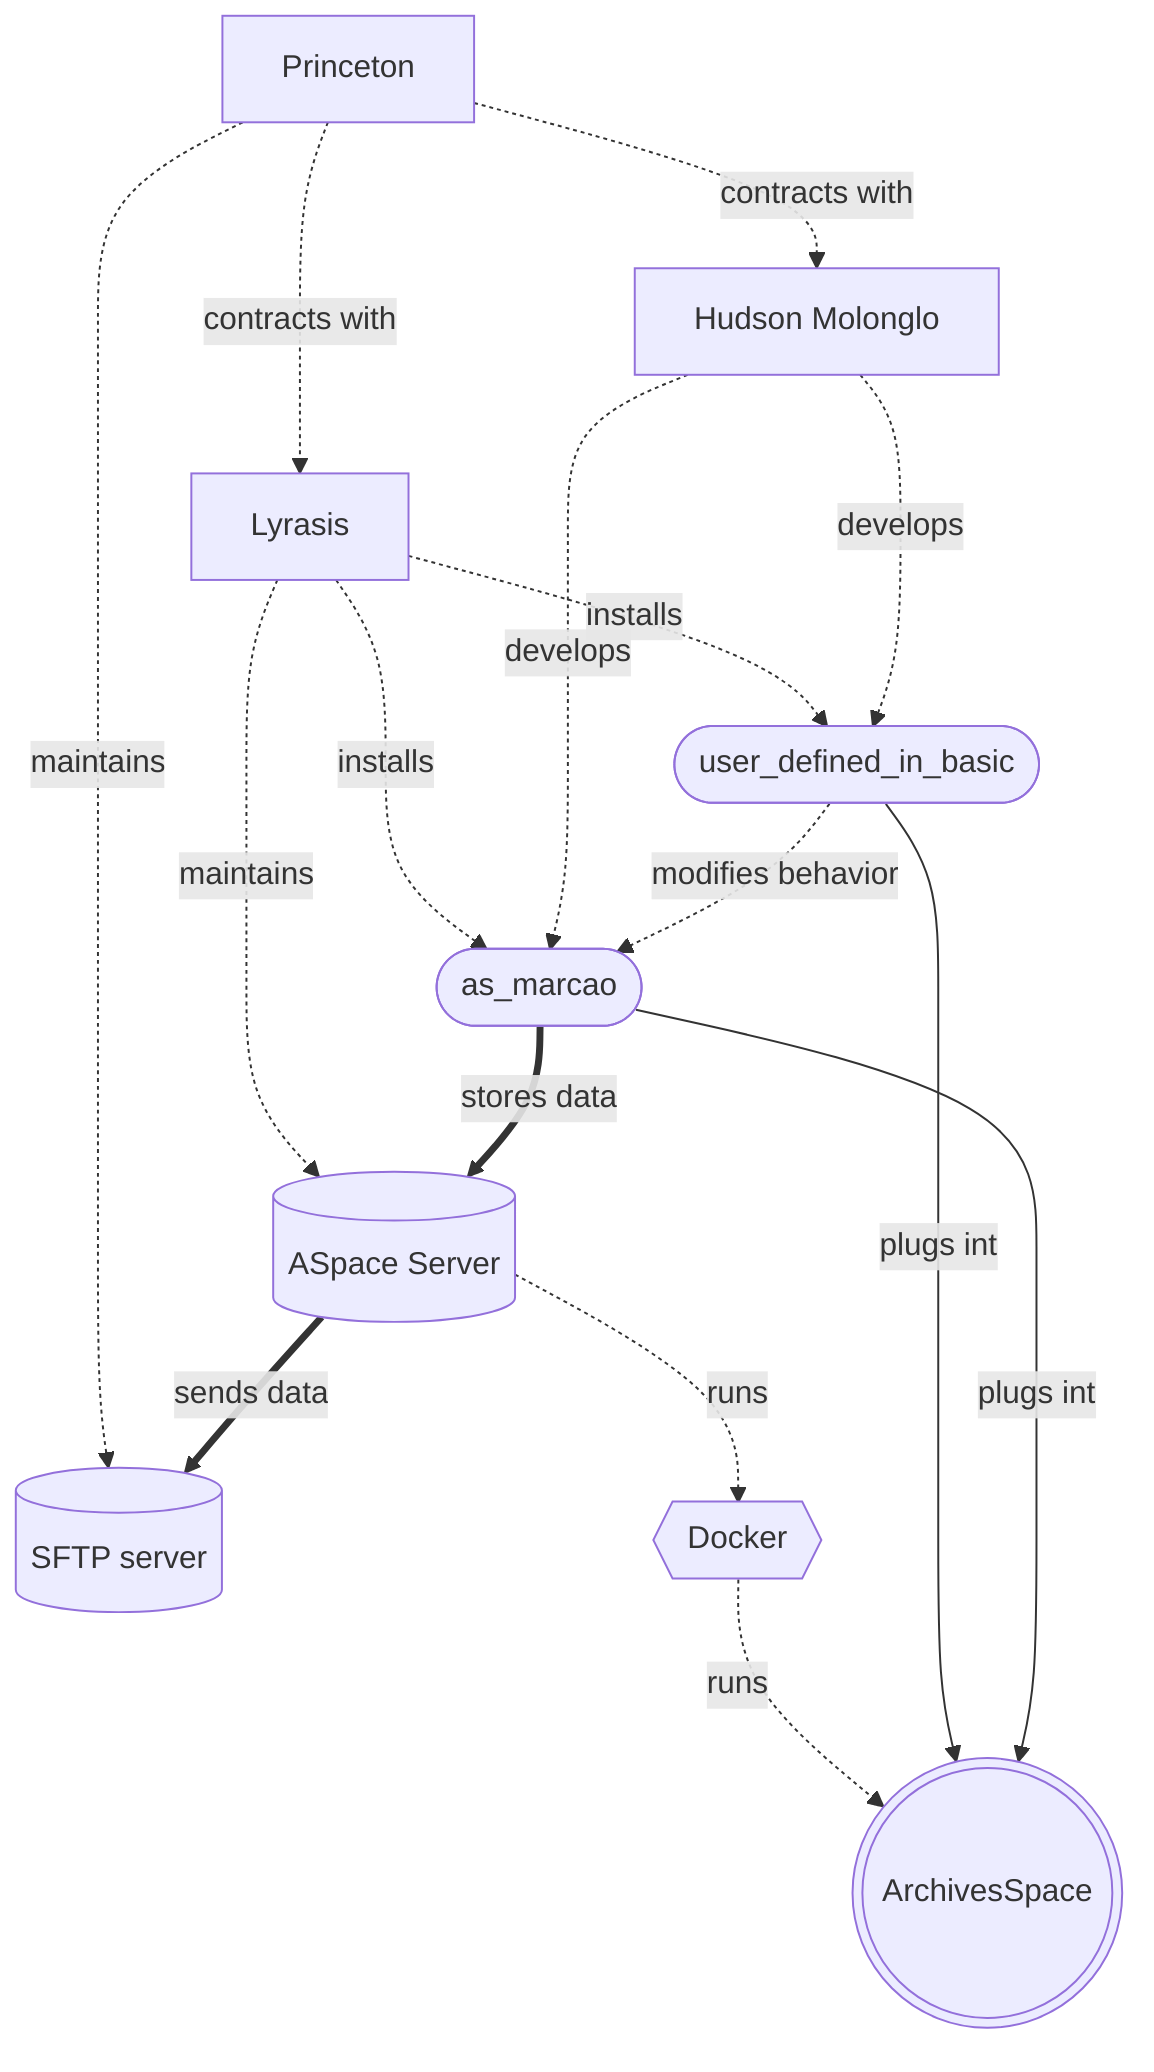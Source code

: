 flowchart TD;

Princeton-.maintains..->sftp[(SFTP server)]
Princeton-.contracts with.->Lyrasis
Princeton-.contracts with.->HM

Lyrasis-.maintains.->ASserver[(ASpace Server)]
Lyrasis-.installs.->plugin1
Lyrasis-.installs.->plugin2

HM[Hudson Molonglo]-.develops..->plugin1([user_defined_in_basic])
HM[Hudson Molonglo]-.develops.->plugin2([as_marcao])

ASserver-.runs.->D{{Docker}}
ASserver==sends data==>sftp

D-.runs.->AS(((ArchivesSpace)))
plugin1-.modifies behavior.->plugin2
plugin1--plugs into-->AS

plugin2--plugs into-->AS
plugin2==stores data==>ASserver